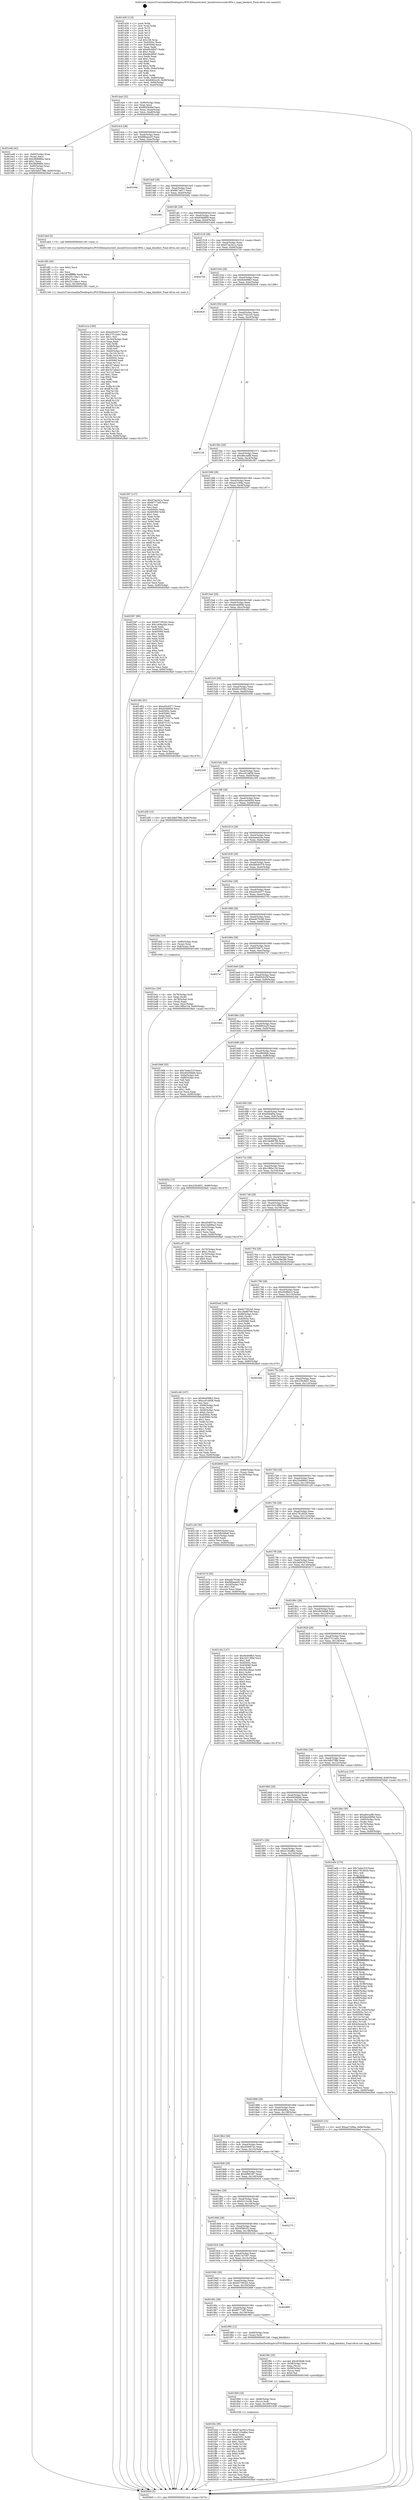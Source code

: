 digraph "0x401430" {
  label = "0x401430 (/mnt/c/Users/mathe/Desktop/tcc/POCII/binaries/extr_linuxdriversscsidc395x.c_tagq_blacklist_Final-ollvm.out::main(0))"
  labelloc = "t"
  node[shape=record]

  Entry [label="",width=0.3,height=0.3,shape=circle,fillcolor=black,style=filled]
  "0x4014a4" [label="{
     0x4014a4 [32]\l
     | [instrs]\l
     &nbsp;&nbsp;0x4014a4 \<+6\>: mov -0x90(%rbp),%eax\l
     &nbsp;&nbsp;0x4014aa \<+2\>: mov %eax,%ecx\l
     &nbsp;&nbsp;0x4014ac \<+6\>: sub $0x864564bf,%ecx\l
     &nbsp;&nbsp;0x4014b2 \<+6\>: mov %eax,-0xa4(%rbp)\l
     &nbsp;&nbsp;0x4014b8 \<+6\>: mov %ecx,-0xa8(%rbp)\l
     &nbsp;&nbsp;0x4014be \<+6\>: je 0000000000401edd \<main+0xaad\>\l
  }"]
  "0x401edd" [label="{
     0x401edd [42]\l
     | [instrs]\l
     &nbsp;&nbsp;0x401edd \<+4\>: mov -0x60(%rbp),%rax\l
     &nbsp;&nbsp;0x401ee1 \<+2\>: mov (%rax),%ecx\l
     &nbsp;&nbsp;0x401ee3 \<+6\>: add $0x2fb898be,%ecx\l
     &nbsp;&nbsp;0x401ee9 \<+3\>: add $0x1,%ecx\l
     &nbsp;&nbsp;0x401eec \<+6\>: sub $0x2fb898be,%ecx\l
     &nbsp;&nbsp;0x401ef2 \<+4\>: mov -0x60(%rbp),%rax\l
     &nbsp;&nbsp;0x401ef6 \<+2\>: mov %ecx,(%rax)\l
     &nbsp;&nbsp;0x401ef8 \<+10\>: movl $0x3db57f8b,-0x90(%rbp)\l
     &nbsp;&nbsp;0x401f02 \<+5\>: jmp 00000000004028a0 \<main+0x1470\>\l
  }"]
  "0x4014c4" [label="{
     0x4014c4 [28]\l
     | [instrs]\l
     &nbsp;&nbsp;0x4014c4 \<+5\>: jmp 00000000004014c9 \<main+0x99\>\l
     &nbsp;&nbsp;0x4014c9 \<+6\>: mov -0xa4(%rbp),%eax\l
     &nbsp;&nbsp;0x4014cf \<+5\>: sub $0x88baea20,%eax\l
     &nbsp;&nbsp;0x4014d4 \<+6\>: mov %eax,-0xac(%rbp)\l
     &nbsp;&nbsp;0x4014da \<+6\>: je 0000000000401b9b \<main+0x76b\>\l
  }"]
  Exit [label="",width=0.3,height=0.3,shape=circle,fillcolor=black,style=filled,peripheries=2]
  "0x401b9b" [label="{
     0x401b9b\l
  }", style=dashed]
  "0x4014e0" [label="{
     0x4014e0 [28]\l
     | [instrs]\l
     &nbsp;&nbsp;0x4014e0 \<+5\>: jmp 00000000004014e5 \<main+0xb5\>\l
     &nbsp;&nbsp;0x4014e5 \<+6\>: mov -0xa4(%rbp),%eax\l
     &nbsp;&nbsp;0x4014eb \<+5\>: sub $0x8fc7a617,%eax\l
     &nbsp;&nbsp;0x4014f0 \<+6\>: mov %eax,-0xb0(%rbp)\l
     &nbsp;&nbsp;0x4014f6 \<+6\>: je 00000000004024fa \<main+0x10ca\>\l
  }"]
  "0x401fcb" [label="{
     0x401fcb [90]\l
     | [instrs]\l
     &nbsp;&nbsp;0x401fcb \<+5\>: mov $0x97ae341a,%eax\l
     &nbsp;&nbsp;0x401fd0 \<+5\>: mov $0x4155a8bc,%esi\l
     &nbsp;&nbsp;0x401fd5 \<+2\>: xor %edx,%edx\l
     &nbsp;&nbsp;0x401fd7 \<+8\>: mov 0x40505c,%r8d\l
     &nbsp;&nbsp;0x401fdf \<+8\>: mov 0x405060,%r9d\l
     &nbsp;&nbsp;0x401fe7 \<+3\>: sub $0x1,%edx\l
     &nbsp;&nbsp;0x401fea \<+3\>: mov %r8d,%r10d\l
     &nbsp;&nbsp;0x401fed \<+3\>: add %edx,%r10d\l
     &nbsp;&nbsp;0x401ff0 \<+4\>: imul %r10d,%r8d\l
     &nbsp;&nbsp;0x401ff4 \<+4\>: and $0x1,%r8d\l
     &nbsp;&nbsp;0x401ff8 \<+4\>: cmp $0x0,%r8d\l
     &nbsp;&nbsp;0x401ffc \<+4\>: sete %r11b\l
     &nbsp;&nbsp;0x402000 \<+4\>: cmp $0xa,%r9d\l
     &nbsp;&nbsp;0x402004 \<+3\>: setl %bl\l
     &nbsp;&nbsp;0x402007 \<+3\>: mov %r11b,%r14b\l
     &nbsp;&nbsp;0x40200a \<+3\>: and %bl,%r14b\l
     &nbsp;&nbsp;0x40200d \<+3\>: xor %bl,%r11b\l
     &nbsp;&nbsp;0x402010 \<+3\>: or %r11b,%r14b\l
     &nbsp;&nbsp;0x402013 \<+4\>: test $0x1,%r14b\l
     &nbsp;&nbsp;0x402017 \<+3\>: cmovne %esi,%eax\l
     &nbsp;&nbsp;0x40201a \<+6\>: mov %eax,-0x90(%rbp)\l
     &nbsp;&nbsp;0x402020 \<+5\>: jmp 00000000004028a0 \<main+0x1470\>\l
  }"]
  "0x4024fa" [label="{
     0x4024fa\l
  }", style=dashed]
  "0x4014fc" [label="{
     0x4014fc [28]\l
     | [instrs]\l
     &nbsp;&nbsp;0x4014fc \<+5\>: jmp 0000000000401501 \<main+0xd1\>\l
     &nbsp;&nbsp;0x401501 \<+6\>: mov -0xa4(%rbp),%eax\l
     &nbsp;&nbsp;0x401507 \<+5\>: sub $0x934fdf59,%eax\l
     &nbsp;&nbsp;0x40150c \<+6\>: mov %eax,-0xb4(%rbp)\l
     &nbsp;&nbsp;0x401512 \<+6\>: je 0000000000401ded \<main+0x9bd\>\l
  }"]
  "0x401fb9" [label="{
     0x401fb9 [18]\l
     | [instrs]\l
     &nbsp;&nbsp;0x401fb9 \<+4\>: mov -0x68(%rbp),%rcx\l
     &nbsp;&nbsp;0x401fbd \<+3\>: mov (%rcx),%rdi\l
     &nbsp;&nbsp;0x401fc0 \<+6\>: mov %eax,-0x168(%rbp)\l
     &nbsp;&nbsp;0x401fc6 \<+5\>: call 0000000000401030 \<free@plt\>\l
     | [calls]\l
     &nbsp;&nbsp;0x401030 \{1\} (unknown)\l
  }"]
  "0x401ded" [label="{
     0x401ded [5]\l
     | [instrs]\l
     &nbsp;&nbsp;0x401ded \<+5\>: call 0000000000401160 \<next_i\>\l
     | [calls]\l
     &nbsp;&nbsp;0x401160 \{1\} (/mnt/c/Users/mathe/Desktop/tcc/POCII/binaries/extr_linuxdriversscsidc395x.c_tagq_blacklist_Final-ollvm.out::next_i)\l
  }"]
  "0x401518" [label="{
     0x401518 [28]\l
     | [instrs]\l
     &nbsp;&nbsp;0x401518 \<+5\>: jmp 000000000040151d \<main+0xed\>\l
     &nbsp;&nbsp;0x40151d \<+6\>: mov -0xa4(%rbp),%eax\l
     &nbsp;&nbsp;0x401523 \<+5\>: sub $0x97ae341a,%eax\l
     &nbsp;&nbsp;0x401528 \<+6\>: mov %eax,-0xb8(%rbp)\l
     &nbsp;&nbsp;0x40152e \<+6\>: je 000000000040275d \<main+0x132d\>\l
  }"]
  "0x401f9c" [label="{
     0x401f9c [29]\l
     | [instrs]\l
     &nbsp;&nbsp;0x401f9c \<+10\>: movabs $0x4030d6,%rdi\l
     &nbsp;&nbsp;0x401fa6 \<+4\>: mov -0x58(%rbp),%rcx\l
     &nbsp;&nbsp;0x401faa \<+2\>: mov %eax,(%rcx)\l
     &nbsp;&nbsp;0x401fac \<+4\>: mov -0x58(%rbp),%rcx\l
     &nbsp;&nbsp;0x401fb0 \<+2\>: mov (%rcx),%esi\l
     &nbsp;&nbsp;0x401fb2 \<+2\>: mov $0x0,%al\l
     &nbsp;&nbsp;0x401fb4 \<+5\>: call 0000000000401040 \<printf@plt\>\l
     | [calls]\l
     &nbsp;&nbsp;0x401040 \{1\} (unknown)\l
  }"]
  "0x40275d" [label="{
     0x40275d\l
  }", style=dashed]
  "0x401534" [label="{
     0x401534 [28]\l
     | [instrs]\l
     &nbsp;&nbsp;0x401534 \<+5\>: jmp 0000000000401539 \<main+0x109\>\l
     &nbsp;&nbsp;0x401539 \<+6\>: mov -0xa4(%rbp),%eax\l
     &nbsp;&nbsp;0x40153f \<+5\>: sub $0x9e409fb3,%eax\l
     &nbsp;&nbsp;0x401544 \<+6\>: mov %eax,-0xbc(%rbp)\l
     &nbsp;&nbsp;0x40154a \<+6\>: je 00000000004026c6 \<main+0x1296\>\l
  }"]
  "0x401978" [label="{
     0x401978\l
  }", style=dashed]
  "0x4026c6" [label="{
     0x4026c6\l
  }", style=dashed]
  "0x401550" [label="{
     0x401550 [28]\l
     | [instrs]\l
     &nbsp;&nbsp;0x401550 \<+5\>: jmp 0000000000401555 \<main+0x125\>\l
     &nbsp;&nbsp;0x401555 \<+6\>: mov -0xa4(%rbp),%eax\l
     &nbsp;&nbsp;0x40155b \<+5\>: sub $0xa776a1e5,%eax\l
     &nbsp;&nbsp;0x401560 \<+6\>: mov %eax,-0xc0(%rbp)\l
     &nbsp;&nbsp;0x401566 \<+6\>: je 0000000000402128 \<main+0xcf8\>\l
  }"]
  "0x401f90" [label="{
     0x401f90 [12]\l
     | [instrs]\l
     &nbsp;&nbsp;0x401f90 \<+4\>: mov -0x68(%rbp),%rax\l
     &nbsp;&nbsp;0x401f94 \<+3\>: mov (%rax),%rdi\l
     &nbsp;&nbsp;0x401f97 \<+5\>: call 0000000000401240 \<tagq_blacklist\>\l
     | [calls]\l
     &nbsp;&nbsp;0x401240 \{1\} (/mnt/c/Users/mathe/Desktop/tcc/POCII/binaries/extr_linuxdriversscsidc395x.c_tagq_blacklist_Final-ollvm.out::tagq_blacklist)\l
  }"]
  "0x402128" [label="{
     0x402128\l
  }", style=dashed]
  "0x40156c" [label="{
     0x40156c [28]\l
     | [instrs]\l
     &nbsp;&nbsp;0x40156c \<+5\>: jmp 0000000000401571 \<main+0x141\>\l
     &nbsp;&nbsp;0x401571 \<+6\>: mov -0xa4(%rbp),%eax\l
     &nbsp;&nbsp;0x401577 \<+5\>: sub $0xa8ecadfb,%eax\l
     &nbsp;&nbsp;0x40157c \<+6\>: mov %eax,-0xc4(%rbp)\l
     &nbsp;&nbsp;0x401582 \<+6\>: je 0000000000401f07 \<main+0xad7\>\l
  }"]
  "0x40195c" [label="{
     0x40195c [28]\l
     | [instrs]\l
     &nbsp;&nbsp;0x40195c \<+5\>: jmp 0000000000401961 \<main+0x531\>\l
     &nbsp;&nbsp;0x401961 \<+6\>: mov -0xa4(%rbp),%eax\l
     &nbsp;&nbsp;0x401967 \<+5\>: sub $0x6f777af5,%eax\l
     &nbsp;&nbsp;0x40196c \<+6\>: mov %eax,-0x154(%rbp)\l
     &nbsp;&nbsp;0x401972 \<+6\>: je 0000000000401f90 \<main+0xb60\>\l
  }"]
  "0x401f07" [label="{
     0x401f07 [137]\l
     | [instrs]\l
     &nbsp;&nbsp;0x401f07 \<+5\>: mov $0x97ae341a,%eax\l
     &nbsp;&nbsp;0x401f0c \<+5\>: mov $0x6f777af5,%ecx\l
     &nbsp;&nbsp;0x401f11 \<+2\>: mov $0x1,%dl\l
     &nbsp;&nbsp;0x401f13 \<+2\>: xor %esi,%esi\l
     &nbsp;&nbsp;0x401f15 \<+7\>: mov 0x40505c,%edi\l
     &nbsp;&nbsp;0x401f1c \<+8\>: mov 0x405060,%r8d\l
     &nbsp;&nbsp;0x401f24 \<+3\>: sub $0x1,%esi\l
     &nbsp;&nbsp;0x401f27 \<+3\>: mov %edi,%r9d\l
     &nbsp;&nbsp;0x401f2a \<+3\>: add %esi,%r9d\l
     &nbsp;&nbsp;0x401f2d \<+4\>: imul %r9d,%edi\l
     &nbsp;&nbsp;0x401f31 \<+3\>: and $0x1,%edi\l
     &nbsp;&nbsp;0x401f34 \<+3\>: cmp $0x0,%edi\l
     &nbsp;&nbsp;0x401f37 \<+4\>: sete %r10b\l
     &nbsp;&nbsp;0x401f3b \<+4\>: cmp $0xa,%r8d\l
     &nbsp;&nbsp;0x401f3f \<+4\>: setl %r11b\l
     &nbsp;&nbsp;0x401f43 \<+3\>: mov %r10b,%bl\l
     &nbsp;&nbsp;0x401f46 \<+3\>: xor $0xff,%bl\l
     &nbsp;&nbsp;0x401f49 \<+3\>: mov %r11b,%r14b\l
     &nbsp;&nbsp;0x401f4c \<+4\>: xor $0xff,%r14b\l
     &nbsp;&nbsp;0x401f50 \<+3\>: xor $0x1,%dl\l
     &nbsp;&nbsp;0x401f53 \<+3\>: mov %bl,%r15b\l
     &nbsp;&nbsp;0x401f56 \<+4\>: and $0xff,%r15b\l
     &nbsp;&nbsp;0x401f5a \<+3\>: and %dl,%r10b\l
     &nbsp;&nbsp;0x401f5d \<+3\>: mov %r14b,%r12b\l
     &nbsp;&nbsp;0x401f60 \<+4\>: and $0xff,%r12b\l
     &nbsp;&nbsp;0x401f64 \<+3\>: and %dl,%r11b\l
     &nbsp;&nbsp;0x401f67 \<+3\>: or %r10b,%r15b\l
     &nbsp;&nbsp;0x401f6a \<+3\>: or %r11b,%r12b\l
     &nbsp;&nbsp;0x401f6d \<+3\>: xor %r12b,%r15b\l
     &nbsp;&nbsp;0x401f70 \<+3\>: or %r14b,%bl\l
     &nbsp;&nbsp;0x401f73 \<+3\>: xor $0xff,%bl\l
     &nbsp;&nbsp;0x401f76 \<+3\>: or $0x1,%dl\l
     &nbsp;&nbsp;0x401f79 \<+2\>: and %dl,%bl\l
     &nbsp;&nbsp;0x401f7b \<+3\>: or %bl,%r15b\l
     &nbsp;&nbsp;0x401f7e \<+4\>: test $0x1,%r15b\l
     &nbsp;&nbsp;0x401f82 \<+3\>: cmovne %ecx,%eax\l
     &nbsp;&nbsp;0x401f85 \<+6\>: mov %eax,-0x90(%rbp)\l
     &nbsp;&nbsp;0x401f8b \<+5\>: jmp 00000000004028a0 \<main+0x1470\>\l
  }"]
  "0x401588" [label="{
     0x401588 [28]\l
     | [instrs]\l
     &nbsp;&nbsp;0x401588 \<+5\>: jmp 000000000040158d \<main+0x15d\>\l
     &nbsp;&nbsp;0x40158d \<+6\>: mov -0xa4(%rbp),%eax\l
     &nbsp;&nbsp;0x401593 \<+5\>: sub $0xaa7c0f4a,%eax\l
     &nbsp;&nbsp;0x401598 \<+6\>: mov %eax,-0xc8(%rbp)\l
     &nbsp;&nbsp;0x40159e \<+6\>: je 0000000000402597 \<main+0x1167\>\l
  }"]
  "0x402889" [label="{
     0x402889\l
  }", style=dashed]
  "0x402597" [label="{
     0x402597 [86]\l
     | [instrs]\l
     &nbsp;&nbsp;0x402597 \<+5\>: mov $0x627391b5,%eax\l
     &nbsp;&nbsp;0x40259c \<+5\>: mov $0x1e08a2bb,%ecx\l
     &nbsp;&nbsp;0x4025a1 \<+2\>: xor %edx,%edx\l
     &nbsp;&nbsp;0x4025a3 \<+7\>: mov 0x40505c,%esi\l
     &nbsp;&nbsp;0x4025aa \<+7\>: mov 0x405060,%edi\l
     &nbsp;&nbsp;0x4025b1 \<+3\>: sub $0x1,%edx\l
     &nbsp;&nbsp;0x4025b4 \<+3\>: mov %esi,%r8d\l
     &nbsp;&nbsp;0x4025b7 \<+3\>: add %edx,%r8d\l
     &nbsp;&nbsp;0x4025ba \<+4\>: imul %r8d,%esi\l
     &nbsp;&nbsp;0x4025be \<+3\>: and $0x1,%esi\l
     &nbsp;&nbsp;0x4025c1 \<+3\>: cmp $0x0,%esi\l
     &nbsp;&nbsp;0x4025c4 \<+4\>: sete %r9b\l
     &nbsp;&nbsp;0x4025c8 \<+3\>: cmp $0xa,%edi\l
     &nbsp;&nbsp;0x4025cb \<+4\>: setl %r10b\l
     &nbsp;&nbsp;0x4025cf \<+3\>: mov %r9b,%r11b\l
     &nbsp;&nbsp;0x4025d2 \<+3\>: and %r10b,%r11b\l
     &nbsp;&nbsp;0x4025d5 \<+3\>: xor %r10b,%r9b\l
     &nbsp;&nbsp;0x4025d8 \<+3\>: or %r9b,%r11b\l
     &nbsp;&nbsp;0x4025db \<+4\>: test $0x1,%r11b\l
     &nbsp;&nbsp;0x4025df \<+3\>: cmovne %ecx,%eax\l
     &nbsp;&nbsp;0x4025e2 \<+6\>: mov %eax,-0x90(%rbp)\l
     &nbsp;&nbsp;0x4025e8 \<+5\>: jmp 00000000004028a0 \<main+0x1470\>\l
  }"]
  "0x4015a4" [label="{
     0x4015a4 [28]\l
     | [instrs]\l
     &nbsp;&nbsp;0x4015a4 \<+5\>: jmp 00000000004015a9 \<main+0x179\>\l
     &nbsp;&nbsp;0x4015a9 \<+6\>: mov -0xa4(%rbp),%eax\l
     &nbsp;&nbsp;0x4015af \<+5\>: sub $0xbbe4d99d,%eax\l
     &nbsp;&nbsp;0x4015b4 \<+6\>: mov %eax,-0xcc(%rbp)\l
     &nbsp;&nbsp;0x4015ba \<+6\>: je 0000000000401d92 \<main+0x962\>\l
  }"]
  "0x401940" [label="{
     0x401940 [28]\l
     | [instrs]\l
     &nbsp;&nbsp;0x401940 \<+5\>: jmp 0000000000401945 \<main+0x515\>\l
     &nbsp;&nbsp;0x401945 \<+6\>: mov -0xa4(%rbp),%eax\l
     &nbsp;&nbsp;0x40194b \<+5\>: sub $0x627391b5,%eax\l
     &nbsp;&nbsp;0x401950 \<+6\>: mov %eax,-0x150(%rbp)\l
     &nbsp;&nbsp;0x401956 \<+6\>: je 0000000000402889 \<main+0x1459\>\l
  }"]
  "0x401d92" [label="{
     0x401d92 [91]\l
     | [instrs]\l
     &nbsp;&nbsp;0x401d92 \<+5\>: mov $0xe45c9377,%eax\l
     &nbsp;&nbsp;0x401d97 \<+5\>: mov $0x934fdf59,%ecx\l
     &nbsp;&nbsp;0x401d9c \<+7\>: mov 0x40505c,%edx\l
     &nbsp;&nbsp;0x401da3 \<+7\>: mov 0x405060,%esi\l
     &nbsp;&nbsp;0x401daa \<+2\>: mov %edx,%edi\l
     &nbsp;&nbsp;0x401dac \<+6\>: add $0x8721517a,%edi\l
     &nbsp;&nbsp;0x401db2 \<+3\>: sub $0x1,%edi\l
     &nbsp;&nbsp;0x401db5 \<+6\>: sub $0x8721517a,%edi\l
     &nbsp;&nbsp;0x401dbb \<+3\>: imul %edi,%edx\l
     &nbsp;&nbsp;0x401dbe \<+3\>: and $0x1,%edx\l
     &nbsp;&nbsp;0x401dc1 \<+3\>: cmp $0x0,%edx\l
     &nbsp;&nbsp;0x401dc4 \<+4\>: sete %r8b\l
     &nbsp;&nbsp;0x401dc8 \<+3\>: cmp $0xa,%esi\l
     &nbsp;&nbsp;0x401dcb \<+4\>: setl %r9b\l
     &nbsp;&nbsp;0x401dcf \<+3\>: mov %r8b,%r10b\l
     &nbsp;&nbsp;0x401dd2 \<+3\>: and %r9b,%r10b\l
     &nbsp;&nbsp;0x401dd5 \<+3\>: xor %r9b,%r8b\l
     &nbsp;&nbsp;0x401dd8 \<+3\>: or %r8b,%r10b\l
     &nbsp;&nbsp;0x401ddb \<+4\>: test $0x1,%r10b\l
     &nbsp;&nbsp;0x401ddf \<+3\>: cmovne %ecx,%eax\l
     &nbsp;&nbsp;0x401de2 \<+6\>: mov %eax,-0x90(%rbp)\l
     &nbsp;&nbsp;0x401de8 \<+5\>: jmp 00000000004028a0 \<main+0x1470\>\l
  }"]
  "0x4015c0" [label="{
     0x4015c0 [28]\l
     | [instrs]\l
     &nbsp;&nbsp;0x4015c0 \<+5\>: jmp 00000000004015c5 \<main+0x195\>\l
     &nbsp;&nbsp;0x4015c5 \<+6\>: mov -0xa4(%rbp),%eax\l
     &nbsp;&nbsp;0x4015cb \<+5\>: sub $0xbf1e558e,%eax\l
     &nbsp;&nbsp;0x4015d0 \<+6\>: mov %eax,-0xd0(%rbp)\l
     &nbsp;&nbsp;0x4015d6 \<+6\>: je 0000000000402209 \<main+0xdd9\>\l
  }"]
  "0x402801" [label="{
     0x402801\l
  }", style=dashed]
  "0x402209" [label="{
     0x402209\l
  }", style=dashed]
  "0x4015dc" [label="{
     0x4015dc [28]\l
     | [instrs]\l
     &nbsp;&nbsp;0x4015dc \<+5\>: jmp 00000000004015e1 \<main+0x1b1\>\l
     &nbsp;&nbsp;0x4015e1 \<+6\>: mov -0xa4(%rbp),%eax\l
     &nbsp;&nbsp;0x4015e7 \<+5\>: sub $0xcc91dd58,%eax\l
     &nbsp;&nbsp;0x4015ec \<+6\>: mov %eax,-0xd4(%rbp)\l
     &nbsp;&nbsp;0x4015f2 \<+6\>: je 0000000000401d5f \<main+0x92f\>\l
  }"]
  "0x401924" [label="{
     0x401924 [28]\l
     | [instrs]\l
     &nbsp;&nbsp;0x401924 \<+5\>: jmp 0000000000401929 \<main+0x4f9\>\l
     &nbsp;&nbsp;0x401929 \<+6\>: mov -0xa4(%rbp),%eax\l
     &nbsp;&nbsp;0x40192f \<+5\>: sub $0x611b7567,%eax\l
     &nbsp;&nbsp;0x401934 \<+6\>: mov %eax,-0x14c(%rbp)\l
     &nbsp;&nbsp;0x40193a \<+6\>: je 0000000000402801 \<main+0x13d1\>\l
  }"]
  "0x401d5f" [label="{
     0x401d5f [15]\l
     | [instrs]\l
     &nbsp;&nbsp;0x401d5f \<+10\>: movl $0x3db57f8b,-0x90(%rbp)\l
     &nbsp;&nbsp;0x401d69 \<+5\>: jmp 00000000004028a0 \<main+0x1470\>\l
  }"]
  "0x4015f8" [label="{
     0x4015f8 [28]\l
     | [instrs]\l
     &nbsp;&nbsp;0x4015f8 \<+5\>: jmp 00000000004015fd \<main+0x1cd\>\l
     &nbsp;&nbsp;0x4015fd \<+6\>: mov -0xa4(%rbp),%eax\l
     &nbsp;&nbsp;0x401603 \<+5\>: sub $0xcca04054,%eax\l
     &nbsp;&nbsp;0x401608 \<+6\>: mov %eax,-0xd8(%rbp)\l
     &nbsp;&nbsp;0x40160e \<+6\>: je 000000000040282b \<main+0x13fb\>\l
  }"]
  "0x40232b" [label="{
     0x40232b\l
  }", style=dashed]
  "0x40282b" [label="{
     0x40282b\l
  }", style=dashed]
  "0x401614" [label="{
     0x401614 [28]\l
     | [instrs]\l
     &nbsp;&nbsp;0x401614 \<+5\>: jmp 0000000000401619 \<main+0x1e9\>\l
     &nbsp;&nbsp;0x401619 \<+6\>: mov -0xa4(%rbp),%eax\l
     &nbsp;&nbsp;0x40161f \<+5\>: sub $0xdaaeb24a,%eax\l
     &nbsp;&nbsp;0x401624 \<+6\>: mov %eax,-0xdc(%rbp)\l
     &nbsp;&nbsp;0x40162a \<+6\>: je 0000000000402095 \<main+0xc65\>\l
  }"]
  "0x401908" [label="{
     0x401908 [28]\l
     | [instrs]\l
     &nbsp;&nbsp;0x401908 \<+5\>: jmp 000000000040190d \<main+0x4dd\>\l
     &nbsp;&nbsp;0x40190d \<+6\>: mov -0xa4(%rbp),%eax\l
     &nbsp;&nbsp;0x401913 \<+5\>: sub $0x5f5f0c52,%eax\l
     &nbsp;&nbsp;0x401918 \<+6\>: mov %eax,-0x148(%rbp)\l
     &nbsp;&nbsp;0x40191e \<+6\>: je 000000000040232b \<main+0xefb\>\l
  }"]
  "0x402095" [label="{
     0x402095\l
  }", style=dashed]
  "0x401630" [label="{
     0x401630 [28]\l
     | [instrs]\l
     &nbsp;&nbsp;0x401630 \<+5\>: jmp 0000000000401635 \<main+0x205\>\l
     &nbsp;&nbsp;0x401635 \<+6\>: mov -0xa4(%rbp),%eax\l
     &nbsp;&nbsp;0x40163b \<+5\>: sub $0xdb640376,%eax\l
     &nbsp;&nbsp;0x401640 \<+6\>: mov %eax,-0xe0(%rbp)\l
     &nbsp;&nbsp;0x401646 \<+6\>: je 0000000000402453 \<main+0x1023\>\l
  }"]
  "0x402273" [label="{
     0x402273\l
  }", style=dashed]
  "0x402453" [label="{
     0x402453\l
  }", style=dashed]
  "0x40164c" [label="{
     0x40164c [28]\l
     | [instrs]\l
     &nbsp;&nbsp;0x40164c \<+5\>: jmp 0000000000401651 \<main+0x221\>\l
     &nbsp;&nbsp;0x401651 \<+6\>: mov -0xa4(%rbp),%eax\l
     &nbsp;&nbsp;0x401657 \<+5\>: sub $0xe45c9377,%eax\l
     &nbsp;&nbsp;0x40165c \<+6\>: mov %eax,-0xe4(%rbp)\l
     &nbsp;&nbsp;0x401662 \<+6\>: je 0000000000402703 \<main+0x12d3\>\l
  }"]
  "0x4018ec" [label="{
     0x4018ec [28]\l
     | [instrs]\l
     &nbsp;&nbsp;0x4018ec \<+5\>: jmp 00000000004018f1 \<main+0x4c1\>\l
     &nbsp;&nbsp;0x4018f1 \<+6\>: mov -0xa4(%rbp),%eax\l
     &nbsp;&nbsp;0x4018f7 \<+5\>: sub $0x5213cc4b,%eax\l
     &nbsp;&nbsp;0x4018fc \<+6\>: mov %eax,-0x144(%rbp)\l
     &nbsp;&nbsp;0x401902 \<+6\>: je 0000000000402273 \<main+0xe43\>\l
  }"]
  "0x402703" [label="{
     0x402703\l
  }", style=dashed]
  "0x401668" [label="{
     0x401668 [28]\l
     | [instrs]\l
     &nbsp;&nbsp;0x401668 \<+5\>: jmp 000000000040166d \<main+0x23d\>\l
     &nbsp;&nbsp;0x40166d \<+6\>: mov -0xa4(%rbp),%eax\l
     &nbsp;&nbsp;0x401673 \<+5\>: sub $0xeeb70246,%eax\l
     &nbsp;&nbsp;0x401678 \<+6\>: mov %eax,-0xe8(%rbp)\l
     &nbsp;&nbsp;0x40167e \<+6\>: je 0000000000401bbc \<main+0x78c\>\l
  }"]
  "0x402034" [label="{
     0x402034\l
  }", style=dashed]
  "0x401bbc" [label="{
     0x401bbc [16]\l
     | [instrs]\l
     &nbsp;&nbsp;0x401bbc \<+4\>: mov -0x80(%rbp),%rax\l
     &nbsp;&nbsp;0x401bc0 \<+3\>: mov (%rax),%rax\l
     &nbsp;&nbsp;0x401bc3 \<+4\>: mov 0x8(%rax),%rdi\l
     &nbsp;&nbsp;0x401bc7 \<+5\>: call 0000000000401060 \<atoi@plt\>\l
     | [calls]\l
     &nbsp;&nbsp;0x401060 \{1\} (unknown)\l
  }"]
  "0x401684" [label="{
     0x401684 [28]\l
     | [instrs]\l
     &nbsp;&nbsp;0x401684 \<+5\>: jmp 0000000000401689 \<main+0x259\>\l
     &nbsp;&nbsp;0x401689 \<+6\>: mov -0xa4(%rbp),%eax\l
     &nbsp;&nbsp;0x40168f \<+5\>: sub $0xf3534672,%eax\l
     &nbsp;&nbsp;0x401694 \<+6\>: mov %eax,-0xec(%rbp)\l
     &nbsp;&nbsp;0x40169a \<+6\>: je 00000000004027a7 \<main+0x1377\>\l
  }"]
  "0x4018d0" [label="{
     0x4018d0 [28]\l
     | [instrs]\l
     &nbsp;&nbsp;0x4018d0 \<+5\>: jmp 00000000004018d5 \<main+0x4a5\>\l
     &nbsp;&nbsp;0x4018d5 \<+6\>: mov -0xa4(%rbp),%eax\l
     &nbsp;&nbsp;0x4018db \<+5\>: sub $0x4f9819f7,%eax\l
     &nbsp;&nbsp;0x4018e0 \<+6\>: mov %eax,-0x140(%rbp)\l
     &nbsp;&nbsp;0x4018e6 \<+6\>: je 0000000000402034 \<main+0xc04\>\l
  }"]
  "0x4027a7" [label="{
     0x4027a7\l
  }", style=dashed]
  "0x4016a0" [label="{
     0x4016a0 [28]\l
     | [instrs]\l
     &nbsp;&nbsp;0x4016a0 \<+5\>: jmp 00000000004016a5 \<main+0x275\>\l
     &nbsp;&nbsp;0x4016a5 \<+6\>: mov -0xa4(%rbp),%eax\l
     &nbsp;&nbsp;0x4016ab \<+5\>: sub $0xf652b25f,%eax\l
     &nbsp;&nbsp;0x4016b0 \<+6\>: mov %eax,-0xf0(%rbp)\l
     &nbsp;&nbsp;0x4016b6 \<+6\>: je 0000000000402462 \<main+0x1032\>\l
  }"]
  "0x401c08" [label="{
     0x401c08\l
  }", style=dashed]
  "0x402462" [label="{
     0x402462\l
  }", style=dashed]
  "0x4016bc" [label="{
     0x4016bc [28]\l
     | [instrs]\l
     &nbsp;&nbsp;0x4016bc \<+5\>: jmp 00000000004016c1 \<main+0x291\>\l
     &nbsp;&nbsp;0x4016c1 \<+6\>: mov -0xa4(%rbp),%eax\l
     &nbsp;&nbsp;0x4016c7 \<+5\>: sub $0x8062e29,%eax\l
     &nbsp;&nbsp;0x4016cc \<+6\>: mov %eax,-0xf4(%rbp)\l
     &nbsp;&nbsp;0x4016d2 \<+6\>: je 00000000004019d6 \<main+0x5a6\>\l
  }"]
  "0x4018b4" [label="{
     0x4018b4 [28]\l
     | [instrs]\l
     &nbsp;&nbsp;0x4018b4 \<+5\>: jmp 00000000004018b9 \<main+0x489\>\l
     &nbsp;&nbsp;0x4018b9 \<+6\>: mov -0xa4(%rbp),%eax\l
     &nbsp;&nbsp;0x4018bf \<+5\>: sub $0x454907ac,%eax\l
     &nbsp;&nbsp;0x4018c4 \<+6\>: mov %eax,-0x13c(%rbp)\l
     &nbsp;&nbsp;0x4018ca \<+6\>: je 0000000000401c08 \<main+0x7d8\>\l
  }"]
  "0x4019d6" [label="{
     0x4019d6 [53]\l
     | [instrs]\l
     &nbsp;&nbsp;0x4019d6 \<+5\>: mov $0x7edac51f,%eax\l
     &nbsp;&nbsp;0x4019db \<+5\>: mov $0x40d36bb6,%ecx\l
     &nbsp;&nbsp;0x4019e0 \<+6\>: mov -0x8a(%rbp),%dl\l
     &nbsp;&nbsp;0x4019e6 \<+7\>: mov -0x89(%rbp),%sil\l
     &nbsp;&nbsp;0x4019ed \<+3\>: mov %dl,%dil\l
     &nbsp;&nbsp;0x4019f0 \<+3\>: and %sil,%dil\l
     &nbsp;&nbsp;0x4019f3 \<+3\>: xor %sil,%dl\l
     &nbsp;&nbsp;0x4019f6 \<+3\>: or %dl,%dil\l
     &nbsp;&nbsp;0x4019f9 \<+4\>: test $0x1,%dil\l
     &nbsp;&nbsp;0x4019fd \<+3\>: cmovne %ecx,%eax\l
     &nbsp;&nbsp;0x401a00 \<+6\>: mov %eax,-0x90(%rbp)\l
     &nbsp;&nbsp;0x401a06 \<+5\>: jmp 00000000004028a0 \<main+0x1470\>\l
  }"]
  "0x4016d8" [label="{
     0x4016d8 [28]\l
     | [instrs]\l
     &nbsp;&nbsp;0x4016d8 \<+5\>: jmp 00000000004016dd \<main+0x2ad\>\l
     &nbsp;&nbsp;0x4016dd \<+6\>: mov -0xa4(%rbp),%eax\l
     &nbsp;&nbsp;0x4016e3 \<+5\>: sub $0xa9640b6,%eax\l
     &nbsp;&nbsp;0x4016e8 \<+6\>: mov %eax,-0xf8(%rbp)\l
     &nbsp;&nbsp;0x4016ee \<+6\>: je 0000000000402471 \<main+0x1041\>\l
  }"]
  "0x4028a0" [label="{
     0x4028a0 [5]\l
     | [instrs]\l
     &nbsp;&nbsp;0x4028a0 \<+5\>: jmp 00000000004014a4 \<main+0x74\>\l
  }"]
  "0x401430" [label="{
     0x401430 [116]\l
     | [instrs]\l
     &nbsp;&nbsp;0x401430 \<+1\>: push %rbp\l
     &nbsp;&nbsp;0x401431 \<+3\>: mov %rsp,%rbp\l
     &nbsp;&nbsp;0x401434 \<+2\>: push %r15\l
     &nbsp;&nbsp;0x401436 \<+2\>: push %r14\l
     &nbsp;&nbsp;0x401438 \<+2\>: push %r13\l
     &nbsp;&nbsp;0x40143a \<+2\>: push %r12\l
     &nbsp;&nbsp;0x40143c \<+1\>: push %rbx\l
     &nbsp;&nbsp;0x40143d \<+7\>: sub $0x158,%rsp\l
     &nbsp;&nbsp;0x401444 \<+7\>: mov 0x40505c,%eax\l
     &nbsp;&nbsp;0x40144b \<+7\>: mov 0x405060,%ecx\l
     &nbsp;&nbsp;0x401452 \<+2\>: mov %eax,%edx\l
     &nbsp;&nbsp;0x401454 \<+6\>: add $0xb8cbf0d7,%edx\l
     &nbsp;&nbsp;0x40145a \<+3\>: sub $0x1,%edx\l
     &nbsp;&nbsp;0x40145d \<+6\>: sub $0xb8cbf0d7,%edx\l
     &nbsp;&nbsp;0x401463 \<+3\>: imul %edx,%eax\l
     &nbsp;&nbsp;0x401466 \<+3\>: and $0x1,%eax\l
     &nbsp;&nbsp;0x401469 \<+3\>: cmp $0x0,%eax\l
     &nbsp;&nbsp;0x40146c \<+4\>: sete %r8b\l
     &nbsp;&nbsp;0x401470 \<+4\>: and $0x1,%r8b\l
     &nbsp;&nbsp;0x401474 \<+7\>: mov %r8b,-0x8a(%rbp)\l
     &nbsp;&nbsp;0x40147b \<+3\>: cmp $0xa,%ecx\l
     &nbsp;&nbsp;0x40147e \<+4\>: setl %r8b\l
     &nbsp;&nbsp;0x401482 \<+4\>: and $0x1,%r8b\l
     &nbsp;&nbsp;0x401486 \<+7\>: mov %r8b,-0x89(%rbp)\l
     &nbsp;&nbsp;0x40148d \<+10\>: movl $0x8062e29,-0x90(%rbp)\l
     &nbsp;&nbsp;0x401497 \<+6\>: mov %edi,-0x94(%rbp)\l
     &nbsp;&nbsp;0x40149d \<+7\>: mov %rsi,-0xa0(%rbp)\l
  }"]
  "0x40231c" [label="{
     0x40231c\l
  }", style=dashed]
  "0x402471" [label="{
     0x402471\l
  }", style=dashed]
  "0x4016f4" [label="{
     0x4016f4 [28]\l
     | [instrs]\l
     &nbsp;&nbsp;0x4016f4 \<+5\>: jmp 00000000004016f9 \<main+0x2c9\>\l
     &nbsp;&nbsp;0x4016f9 \<+6\>: mov -0xa4(%rbp),%eax\l
     &nbsp;&nbsp;0x4016ff \<+5\>: sub $0xd0d4f5a,%eax\l
     &nbsp;&nbsp;0x401704 \<+6\>: mov %eax,-0xfc(%rbp)\l
     &nbsp;&nbsp;0x40170a \<+6\>: je 0000000000402588 \<main+0x1158\>\l
  }"]
  "0x401898" [label="{
     0x401898 [28]\l
     | [instrs]\l
     &nbsp;&nbsp;0x401898 \<+5\>: jmp 000000000040189d \<main+0x46d\>\l
     &nbsp;&nbsp;0x40189d \<+6\>: mov -0xa4(%rbp),%eax\l
     &nbsp;&nbsp;0x4018a3 \<+5\>: sub $0x444de8ca,%eax\l
     &nbsp;&nbsp;0x4018a8 \<+6\>: mov %eax,-0x138(%rbp)\l
     &nbsp;&nbsp;0x4018ae \<+6\>: je 000000000040231c \<main+0xeec\>\l
  }"]
  "0x402588" [label="{
     0x402588\l
  }", style=dashed]
  "0x401710" [label="{
     0x401710 [28]\l
     | [instrs]\l
     &nbsp;&nbsp;0x401710 \<+5\>: jmp 0000000000401715 \<main+0x2e5\>\l
     &nbsp;&nbsp;0x401715 \<+6\>: mov -0xa4(%rbp),%eax\l
     &nbsp;&nbsp;0x40171b \<+5\>: sub $0x18e88799,%eax\l
     &nbsp;&nbsp;0x401720 \<+6\>: mov %eax,-0x100(%rbp)\l
     &nbsp;&nbsp;0x401726 \<+6\>: je 000000000040265a \<main+0x122a\>\l
  }"]
  "0x402025" [label="{
     0x402025 [15]\l
     | [instrs]\l
     &nbsp;&nbsp;0x402025 \<+10\>: movl $0xaa7c0f4a,-0x90(%rbp)\l
     &nbsp;&nbsp;0x40202f \<+5\>: jmp 00000000004028a0 \<main+0x1470\>\l
  }"]
  "0x40265a" [label="{
     0x40265a [15]\l
     | [instrs]\l
     &nbsp;&nbsp;0x40265a \<+10\>: movl $0x230cfd51,-0x90(%rbp)\l
     &nbsp;&nbsp;0x402664 \<+5\>: jmp 00000000004028a0 \<main+0x1470\>\l
  }"]
  "0x40172c" [label="{
     0x40172c [28]\l
     | [instrs]\l
     &nbsp;&nbsp;0x40172c \<+5\>: jmp 0000000000401731 \<main+0x301\>\l
     &nbsp;&nbsp;0x401731 \<+6\>: mov -0xa4(%rbp),%eax\l
     &nbsp;&nbsp;0x401737 \<+5\>: sub $0x19f0e154,%eax\l
     &nbsp;&nbsp;0x40173c \<+6\>: mov %eax,-0x104(%rbp)\l
     &nbsp;&nbsp;0x401742 \<+6\>: je 0000000000401bea \<main+0x7ba\>\l
  }"]
  "0x401e1a" [label="{
     0x401e1a [180]\l
     | [instrs]\l
     &nbsp;&nbsp;0x401e1a \<+5\>: mov $0xe45c9377,%ecx\l
     &nbsp;&nbsp;0x401e1f \<+5\>: mov $0x37512e0c,%edx\l
     &nbsp;&nbsp;0x401e24 \<+3\>: mov $0x1,%sil\l
     &nbsp;&nbsp;0x401e27 \<+6\>: mov -0x164(%rbp),%edi\l
     &nbsp;&nbsp;0x401e2d \<+3\>: imul %eax,%edi\l
     &nbsp;&nbsp;0x401e30 \<+3\>: mov %dil,%r8b\l
     &nbsp;&nbsp;0x401e33 \<+4\>: mov -0x68(%rbp),%r9\l
     &nbsp;&nbsp;0x401e37 \<+3\>: mov (%r9),%r9\l
     &nbsp;&nbsp;0x401e3a \<+4\>: mov -0x60(%rbp),%r10\l
     &nbsp;&nbsp;0x401e3e \<+3\>: movslq (%r10),%r10\l
     &nbsp;&nbsp;0x401e41 \<+4\>: mov %r8b,(%r9,%r10,1)\l
     &nbsp;&nbsp;0x401e45 \<+7\>: mov 0x40505c,%eax\l
     &nbsp;&nbsp;0x401e4c \<+7\>: mov 0x405060,%edi\l
     &nbsp;&nbsp;0x401e53 \<+3\>: mov %eax,%r11d\l
     &nbsp;&nbsp;0x401e56 \<+7\>: sub $0x327afaa2,%r11d\l
     &nbsp;&nbsp;0x401e5d \<+4\>: sub $0x1,%r11d\l
     &nbsp;&nbsp;0x401e61 \<+7\>: add $0x327afaa2,%r11d\l
     &nbsp;&nbsp;0x401e68 \<+4\>: imul %r11d,%eax\l
     &nbsp;&nbsp;0x401e6c \<+3\>: and $0x1,%eax\l
     &nbsp;&nbsp;0x401e6f \<+3\>: cmp $0x0,%eax\l
     &nbsp;&nbsp;0x401e72 \<+4\>: sete %r8b\l
     &nbsp;&nbsp;0x401e76 \<+3\>: cmp $0xa,%edi\l
     &nbsp;&nbsp;0x401e79 \<+3\>: setl %bl\l
     &nbsp;&nbsp;0x401e7c \<+3\>: mov %r8b,%r14b\l
     &nbsp;&nbsp;0x401e7f \<+4\>: xor $0xff,%r14b\l
     &nbsp;&nbsp;0x401e83 \<+3\>: mov %bl,%r15b\l
     &nbsp;&nbsp;0x401e86 \<+4\>: xor $0xff,%r15b\l
     &nbsp;&nbsp;0x401e8a \<+4\>: xor $0x1,%sil\l
     &nbsp;&nbsp;0x401e8e \<+3\>: mov %r14b,%r12b\l
     &nbsp;&nbsp;0x401e91 \<+4\>: and $0xff,%r12b\l
     &nbsp;&nbsp;0x401e95 \<+3\>: and %sil,%r8b\l
     &nbsp;&nbsp;0x401e98 \<+3\>: mov %r15b,%r13b\l
     &nbsp;&nbsp;0x401e9b \<+4\>: and $0xff,%r13b\l
     &nbsp;&nbsp;0x401e9f \<+3\>: and %sil,%bl\l
     &nbsp;&nbsp;0x401ea2 \<+3\>: or %r8b,%r12b\l
     &nbsp;&nbsp;0x401ea5 \<+3\>: or %bl,%r13b\l
     &nbsp;&nbsp;0x401ea8 \<+3\>: xor %r13b,%r12b\l
     &nbsp;&nbsp;0x401eab \<+3\>: or %r15b,%r14b\l
     &nbsp;&nbsp;0x401eae \<+4\>: xor $0xff,%r14b\l
     &nbsp;&nbsp;0x401eb2 \<+4\>: or $0x1,%sil\l
     &nbsp;&nbsp;0x401eb6 \<+3\>: and %sil,%r14b\l
     &nbsp;&nbsp;0x401eb9 \<+3\>: or %r14b,%r12b\l
     &nbsp;&nbsp;0x401ebc \<+4\>: test $0x1,%r12b\l
     &nbsp;&nbsp;0x401ec0 \<+3\>: cmovne %edx,%ecx\l
     &nbsp;&nbsp;0x401ec3 \<+6\>: mov %ecx,-0x90(%rbp)\l
     &nbsp;&nbsp;0x401ec9 \<+5\>: jmp 00000000004028a0 \<main+0x1470\>\l
  }"]
  "0x401bea" [label="{
     0x401bea [30]\l
     | [instrs]\l
     &nbsp;&nbsp;0x401bea \<+5\>: mov $0x454907ac,%eax\l
     &nbsp;&nbsp;0x401bef \<+5\>: mov $0x23a696a3,%ecx\l
     &nbsp;&nbsp;0x401bf4 \<+3\>: mov -0x2c(%rbp),%edx\l
     &nbsp;&nbsp;0x401bf7 \<+3\>: cmp $0x1,%edx\l
     &nbsp;&nbsp;0x401bfa \<+3\>: cmovl %ecx,%eax\l
     &nbsp;&nbsp;0x401bfd \<+6\>: mov %eax,-0x90(%rbp)\l
     &nbsp;&nbsp;0x401c03 \<+5\>: jmp 00000000004028a0 \<main+0x1470\>\l
  }"]
  "0x401748" [label="{
     0x401748 [28]\l
     | [instrs]\l
     &nbsp;&nbsp;0x401748 \<+5\>: jmp 000000000040174d \<main+0x31d\>\l
     &nbsp;&nbsp;0x40174d \<+6\>: mov -0xa4(%rbp),%eax\l
     &nbsp;&nbsp;0x401753 \<+5\>: sub $0x1b513f9d,%eax\l
     &nbsp;&nbsp;0x401758 \<+6\>: mov %eax,-0x108(%rbp)\l
     &nbsp;&nbsp;0x40175e \<+6\>: je 0000000000401cd7 \<main+0x8a7\>\l
  }"]
  "0x401df2" [label="{
     0x401df2 [40]\l
     | [instrs]\l
     &nbsp;&nbsp;0x401df2 \<+5\>: mov $0x2,%ecx\l
     &nbsp;&nbsp;0x401df7 \<+1\>: cltd\l
     &nbsp;&nbsp;0x401df8 \<+2\>: idiv %ecx\l
     &nbsp;&nbsp;0x401dfa \<+6\>: imul $0xfffffffe,%edx,%ecx\l
     &nbsp;&nbsp;0x401e00 \<+6\>: add $0x2511bbc1,%ecx\l
     &nbsp;&nbsp;0x401e06 \<+3\>: add $0x1,%ecx\l
     &nbsp;&nbsp;0x401e09 \<+6\>: sub $0x2511bbc1,%ecx\l
     &nbsp;&nbsp;0x401e0f \<+6\>: mov %ecx,-0x164(%rbp)\l
     &nbsp;&nbsp;0x401e15 \<+5\>: call 0000000000401160 \<next_i\>\l
     | [calls]\l
     &nbsp;&nbsp;0x401160 \{1\} (/mnt/c/Users/mathe/Desktop/tcc/POCII/binaries/extr_linuxdriversscsidc395x.c_tagq_blacklist_Final-ollvm.out::next_i)\l
  }"]
  "0x401cd7" [label="{
     0x401cd7 [29]\l
     | [instrs]\l
     &nbsp;&nbsp;0x401cd7 \<+4\>: mov -0x70(%rbp),%rax\l
     &nbsp;&nbsp;0x401cdb \<+6\>: movl $0x1,(%rax)\l
     &nbsp;&nbsp;0x401ce1 \<+4\>: mov -0x70(%rbp),%rax\l
     &nbsp;&nbsp;0x401ce5 \<+3\>: movslq (%rax),%rax\l
     &nbsp;&nbsp;0x401ce8 \<+4\>: shl $0x0,%rax\l
     &nbsp;&nbsp;0x401cec \<+3\>: mov %rax,%rdi\l
     &nbsp;&nbsp;0x401cef \<+5\>: call 0000000000401050 \<malloc@plt\>\l
     | [calls]\l
     &nbsp;&nbsp;0x401050 \{1\} (unknown)\l
  }"]
  "0x401764" [label="{
     0x401764 [28]\l
     | [instrs]\l
     &nbsp;&nbsp;0x401764 \<+5\>: jmp 0000000000401769 \<main+0x339\>\l
     &nbsp;&nbsp;0x401769 \<+6\>: mov -0xa4(%rbp),%eax\l
     &nbsp;&nbsp;0x40176f \<+5\>: sub $0x1e08a2bb,%eax\l
     &nbsp;&nbsp;0x401774 \<+6\>: mov %eax,-0x10c(%rbp)\l
     &nbsp;&nbsp;0x40177a \<+6\>: je 00000000004025ed \<main+0x11bd\>\l
  }"]
  "0x401cf4" [label="{
     0x401cf4 [107]\l
     | [instrs]\l
     &nbsp;&nbsp;0x401cf4 \<+5\>: mov $0x9e409fb3,%ecx\l
     &nbsp;&nbsp;0x401cf9 \<+5\>: mov $0xcc91dd58,%edx\l
     &nbsp;&nbsp;0x401cfe \<+2\>: xor %esi,%esi\l
     &nbsp;&nbsp;0x401d00 \<+4\>: mov -0x68(%rbp),%rdi\l
     &nbsp;&nbsp;0x401d04 \<+3\>: mov %rax,(%rdi)\l
     &nbsp;&nbsp;0x401d07 \<+4\>: mov -0x60(%rbp),%rax\l
     &nbsp;&nbsp;0x401d0b \<+6\>: movl $0x0,(%rax)\l
     &nbsp;&nbsp;0x401d11 \<+8\>: mov 0x40505c,%r8d\l
     &nbsp;&nbsp;0x401d19 \<+8\>: mov 0x405060,%r9d\l
     &nbsp;&nbsp;0x401d21 \<+3\>: sub $0x1,%esi\l
     &nbsp;&nbsp;0x401d24 \<+3\>: mov %r8d,%r10d\l
     &nbsp;&nbsp;0x401d27 \<+3\>: add %esi,%r10d\l
     &nbsp;&nbsp;0x401d2a \<+4\>: imul %r10d,%r8d\l
     &nbsp;&nbsp;0x401d2e \<+4\>: and $0x1,%r8d\l
     &nbsp;&nbsp;0x401d32 \<+4\>: cmp $0x0,%r8d\l
     &nbsp;&nbsp;0x401d36 \<+4\>: sete %r11b\l
     &nbsp;&nbsp;0x401d3a \<+4\>: cmp $0xa,%r9d\l
     &nbsp;&nbsp;0x401d3e \<+3\>: setl %bl\l
     &nbsp;&nbsp;0x401d41 \<+3\>: mov %r11b,%r14b\l
     &nbsp;&nbsp;0x401d44 \<+3\>: and %bl,%r14b\l
     &nbsp;&nbsp;0x401d47 \<+3\>: xor %bl,%r11b\l
     &nbsp;&nbsp;0x401d4a \<+3\>: or %r11b,%r14b\l
     &nbsp;&nbsp;0x401d4d \<+4\>: test $0x1,%r14b\l
     &nbsp;&nbsp;0x401d51 \<+3\>: cmovne %edx,%ecx\l
     &nbsp;&nbsp;0x401d54 \<+6\>: mov %ecx,-0x90(%rbp)\l
     &nbsp;&nbsp;0x401d5a \<+5\>: jmp 00000000004028a0 \<main+0x1470\>\l
  }"]
  "0x4025ed" [label="{
     0x4025ed [109]\l
     | [instrs]\l
     &nbsp;&nbsp;0x4025ed \<+5\>: mov $0x627391b5,%eax\l
     &nbsp;&nbsp;0x4025f2 \<+5\>: mov $0x18e88799,%ecx\l
     &nbsp;&nbsp;0x4025f7 \<+7\>: mov -0x88(%rbp),%rdx\l
     &nbsp;&nbsp;0x4025fe \<+6\>: movl $0x0,(%rdx)\l
     &nbsp;&nbsp;0x402604 \<+7\>: mov 0x40505c,%esi\l
     &nbsp;&nbsp;0x40260b \<+7\>: mov 0x405060,%edi\l
     &nbsp;&nbsp;0x402612 \<+3\>: mov %esi,%r8d\l
     &nbsp;&nbsp;0x402615 \<+7\>: sub $0xa3a54eb4,%r8d\l
     &nbsp;&nbsp;0x40261c \<+4\>: sub $0x1,%r8d\l
     &nbsp;&nbsp;0x402620 \<+7\>: add $0xa3a54eb4,%r8d\l
     &nbsp;&nbsp;0x402627 \<+4\>: imul %r8d,%esi\l
     &nbsp;&nbsp;0x40262b \<+3\>: and $0x1,%esi\l
     &nbsp;&nbsp;0x40262e \<+3\>: cmp $0x0,%esi\l
     &nbsp;&nbsp;0x402631 \<+4\>: sete %r9b\l
     &nbsp;&nbsp;0x402635 \<+3\>: cmp $0xa,%edi\l
     &nbsp;&nbsp;0x402638 \<+4\>: setl %r10b\l
     &nbsp;&nbsp;0x40263c \<+3\>: mov %r9b,%r11b\l
     &nbsp;&nbsp;0x40263f \<+3\>: and %r10b,%r11b\l
     &nbsp;&nbsp;0x402642 \<+3\>: xor %r10b,%r9b\l
     &nbsp;&nbsp;0x402645 \<+3\>: or %r9b,%r11b\l
     &nbsp;&nbsp;0x402648 \<+4\>: test $0x1,%r11b\l
     &nbsp;&nbsp;0x40264c \<+3\>: cmovne %ecx,%eax\l
     &nbsp;&nbsp;0x40264f \<+6\>: mov %eax,-0x90(%rbp)\l
     &nbsp;&nbsp;0x402655 \<+5\>: jmp 00000000004028a0 \<main+0x1470\>\l
  }"]
  "0x401780" [label="{
     0x401780 [28]\l
     | [instrs]\l
     &nbsp;&nbsp;0x401780 \<+5\>: jmp 0000000000401785 \<main+0x355\>\l
     &nbsp;&nbsp;0x401785 \<+6\>: mov -0xa4(%rbp),%eax\l
     &nbsp;&nbsp;0x40178b \<+5\>: sub $0x20efbbc3,%eax\l
     &nbsp;&nbsp;0x401790 \<+6\>: mov %eax,-0x110(%rbp)\l
     &nbsp;&nbsp;0x401796 \<+6\>: je 00000000004023be \<main+0xf8e\>\l
  }"]
  "0x401bcc" [label="{
     0x401bcc [30]\l
     | [instrs]\l
     &nbsp;&nbsp;0x401bcc \<+4\>: mov -0x78(%rbp),%rdi\l
     &nbsp;&nbsp;0x401bd0 \<+2\>: mov %eax,(%rdi)\l
     &nbsp;&nbsp;0x401bd2 \<+4\>: mov -0x78(%rbp),%rdi\l
     &nbsp;&nbsp;0x401bd6 \<+2\>: mov (%rdi),%eax\l
     &nbsp;&nbsp;0x401bd8 \<+3\>: mov %eax,-0x2c(%rbp)\l
     &nbsp;&nbsp;0x401bdb \<+10\>: movl $0x19f0e154,-0x90(%rbp)\l
     &nbsp;&nbsp;0x401be5 \<+5\>: jmp 00000000004028a0 \<main+0x1470\>\l
  }"]
  "0x4023be" [label="{
     0x4023be\l
  }", style=dashed]
  "0x40179c" [label="{
     0x40179c [28]\l
     | [instrs]\l
     &nbsp;&nbsp;0x40179c \<+5\>: jmp 00000000004017a1 \<main+0x371\>\l
     &nbsp;&nbsp;0x4017a1 \<+6\>: mov -0xa4(%rbp),%eax\l
     &nbsp;&nbsp;0x4017a7 \<+5\>: sub $0x230cfd51,%eax\l
     &nbsp;&nbsp;0x4017ac \<+6\>: mov %eax,-0x114(%rbp)\l
     &nbsp;&nbsp;0x4017b2 \<+6\>: je 0000000000402669 \<main+0x1239\>\l
  }"]
  "0x40187c" [label="{
     0x40187c [28]\l
     | [instrs]\l
     &nbsp;&nbsp;0x40187c \<+5\>: jmp 0000000000401881 \<main+0x451\>\l
     &nbsp;&nbsp;0x401881 \<+6\>: mov -0xa4(%rbp),%eax\l
     &nbsp;&nbsp;0x401887 \<+5\>: sub $0x4155a8bc,%eax\l
     &nbsp;&nbsp;0x40188c \<+6\>: mov %eax,-0x134(%rbp)\l
     &nbsp;&nbsp;0x401892 \<+6\>: je 0000000000402025 \<main+0xbf5\>\l
  }"]
  "0x402669" [label="{
     0x402669 [24]\l
     | [instrs]\l
     &nbsp;&nbsp;0x402669 \<+7\>: mov -0x88(%rbp),%rax\l
     &nbsp;&nbsp;0x402670 \<+2\>: mov (%rax),%eax\l
     &nbsp;&nbsp;0x402672 \<+4\>: lea -0x28(%rbp),%rsp\l
     &nbsp;&nbsp;0x402676 \<+1\>: pop %rbx\l
     &nbsp;&nbsp;0x402677 \<+2\>: pop %r12\l
     &nbsp;&nbsp;0x402679 \<+2\>: pop %r13\l
     &nbsp;&nbsp;0x40267b \<+2\>: pop %r14\l
     &nbsp;&nbsp;0x40267d \<+2\>: pop %r15\l
     &nbsp;&nbsp;0x40267f \<+1\>: pop %rbp\l
     &nbsp;&nbsp;0x402680 \<+1\>: ret\l
  }"]
  "0x4017b8" [label="{
     0x4017b8 [28]\l
     | [instrs]\l
     &nbsp;&nbsp;0x4017b8 \<+5\>: jmp 00000000004017bd \<main+0x38d\>\l
     &nbsp;&nbsp;0x4017bd \<+6\>: mov -0xa4(%rbp),%eax\l
     &nbsp;&nbsp;0x4017c3 \<+5\>: sub $0x23a696a3,%eax\l
     &nbsp;&nbsp;0x4017c8 \<+6\>: mov %eax,-0x118(%rbp)\l
     &nbsp;&nbsp;0x4017ce \<+6\>: je 0000000000401c26 \<main+0x7f6\>\l
  }"]
  "0x401a0b" [label="{
     0x401a0b [370]\l
     | [instrs]\l
     &nbsp;&nbsp;0x401a0b \<+5\>: mov $0x7edac51f,%eax\l
     &nbsp;&nbsp;0x401a10 \<+5\>: mov $0x2781d02d,%ecx\l
     &nbsp;&nbsp;0x401a15 \<+2\>: mov $0x1,%dl\l
     &nbsp;&nbsp;0x401a17 \<+3\>: mov %rsp,%rsi\l
     &nbsp;&nbsp;0x401a1a \<+4\>: add $0xfffffffffffffff0,%rsi\l
     &nbsp;&nbsp;0x401a1e \<+3\>: mov %rsi,%rsp\l
     &nbsp;&nbsp;0x401a21 \<+7\>: mov %rsi,-0x88(%rbp)\l
     &nbsp;&nbsp;0x401a28 \<+3\>: mov %rsp,%rsi\l
     &nbsp;&nbsp;0x401a2b \<+4\>: add $0xfffffffffffffff0,%rsi\l
     &nbsp;&nbsp;0x401a2f \<+3\>: mov %rsi,%rsp\l
     &nbsp;&nbsp;0x401a32 \<+3\>: mov %rsp,%rdi\l
     &nbsp;&nbsp;0x401a35 \<+4\>: add $0xfffffffffffffff0,%rdi\l
     &nbsp;&nbsp;0x401a39 \<+3\>: mov %rdi,%rsp\l
     &nbsp;&nbsp;0x401a3c \<+4\>: mov %rdi,-0x80(%rbp)\l
     &nbsp;&nbsp;0x401a40 \<+3\>: mov %rsp,%rdi\l
     &nbsp;&nbsp;0x401a43 \<+4\>: add $0xfffffffffffffff0,%rdi\l
     &nbsp;&nbsp;0x401a47 \<+3\>: mov %rdi,%rsp\l
     &nbsp;&nbsp;0x401a4a \<+4\>: mov %rdi,-0x78(%rbp)\l
     &nbsp;&nbsp;0x401a4e \<+3\>: mov %rsp,%rdi\l
     &nbsp;&nbsp;0x401a51 \<+4\>: add $0xfffffffffffffff0,%rdi\l
     &nbsp;&nbsp;0x401a55 \<+3\>: mov %rdi,%rsp\l
     &nbsp;&nbsp;0x401a58 \<+4\>: mov %rdi,-0x70(%rbp)\l
     &nbsp;&nbsp;0x401a5c \<+3\>: mov %rsp,%rdi\l
     &nbsp;&nbsp;0x401a5f \<+4\>: add $0xfffffffffffffff0,%rdi\l
     &nbsp;&nbsp;0x401a63 \<+3\>: mov %rdi,%rsp\l
     &nbsp;&nbsp;0x401a66 \<+4\>: mov %rdi,-0x68(%rbp)\l
     &nbsp;&nbsp;0x401a6a \<+3\>: mov %rsp,%rdi\l
     &nbsp;&nbsp;0x401a6d \<+4\>: add $0xfffffffffffffff0,%rdi\l
     &nbsp;&nbsp;0x401a71 \<+3\>: mov %rdi,%rsp\l
     &nbsp;&nbsp;0x401a74 \<+4\>: mov %rdi,-0x60(%rbp)\l
     &nbsp;&nbsp;0x401a78 \<+3\>: mov %rsp,%rdi\l
     &nbsp;&nbsp;0x401a7b \<+4\>: add $0xfffffffffffffff0,%rdi\l
     &nbsp;&nbsp;0x401a7f \<+3\>: mov %rdi,%rsp\l
     &nbsp;&nbsp;0x401a82 \<+4\>: mov %rdi,-0x58(%rbp)\l
     &nbsp;&nbsp;0x401a86 \<+3\>: mov %rsp,%rdi\l
     &nbsp;&nbsp;0x401a89 \<+4\>: add $0xfffffffffffffff0,%rdi\l
     &nbsp;&nbsp;0x401a8d \<+3\>: mov %rdi,%rsp\l
     &nbsp;&nbsp;0x401a90 \<+4\>: mov %rdi,-0x50(%rbp)\l
     &nbsp;&nbsp;0x401a94 \<+3\>: mov %rsp,%rdi\l
     &nbsp;&nbsp;0x401a97 \<+4\>: add $0xfffffffffffffff0,%rdi\l
     &nbsp;&nbsp;0x401a9b \<+3\>: mov %rdi,%rsp\l
     &nbsp;&nbsp;0x401a9e \<+4\>: mov %rdi,-0x48(%rbp)\l
     &nbsp;&nbsp;0x401aa2 \<+3\>: mov %rsp,%rdi\l
     &nbsp;&nbsp;0x401aa5 \<+4\>: add $0xfffffffffffffff0,%rdi\l
     &nbsp;&nbsp;0x401aa9 \<+3\>: mov %rdi,%rsp\l
     &nbsp;&nbsp;0x401aac \<+4\>: mov %rdi,-0x40(%rbp)\l
     &nbsp;&nbsp;0x401ab0 \<+3\>: mov %rsp,%rdi\l
     &nbsp;&nbsp;0x401ab3 \<+4\>: add $0xfffffffffffffff0,%rdi\l
     &nbsp;&nbsp;0x401ab7 \<+3\>: mov %rdi,%rsp\l
     &nbsp;&nbsp;0x401aba \<+4\>: mov %rdi,-0x38(%rbp)\l
     &nbsp;&nbsp;0x401abe \<+7\>: mov -0x88(%rbp),%rdi\l
     &nbsp;&nbsp;0x401ac5 \<+6\>: movl $0x0,(%rdi)\l
     &nbsp;&nbsp;0x401acb \<+7\>: mov -0x94(%rbp),%r8d\l
     &nbsp;&nbsp;0x401ad2 \<+3\>: mov %r8d,(%rsi)\l
     &nbsp;&nbsp;0x401ad5 \<+4\>: mov -0x80(%rbp),%rdi\l
     &nbsp;&nbsp;0x401ad9 \<+7\>: mov -0xa0(%rbp),%r9\l
     &nbsp;&nbsp;0x401ae0 \<+3\>: mov %r9,(%rdi)\l
     &nbsp;&nbsp;0x401ae3 \<+3\>: cmpl $0x2,(%rsi)\l
     &nbsp;&nbsp;0x401ae6 \<+4\>: setne %r10b\l
     &nbsp;&nbsp;0x401aea \<+4\>: and $0x1,%r10b\l
     &nbsp;&nbsp;0x401aee \<+4\>: mov %r10b,-0x2d(%rbp)\l
     &nbsp;&nbsp;0x401af2 \<+8\>: mov 0x40505c,%r11d\l
     &nbsp;&nbsp;0x401afa \<+7\>: mov 0x405060,%ebx\l
     &nbsp;&nbsp;0x401b01 \<+3\>: mov %r11d,%r14d\l
     &nbsp;&nbsp;0x401b04 \<+7\>: sub $0xb3ecee2b,%r14d\l
     &nbsp;&nbsp;0x401b0b \<+4\>: sub $0x1,%r14d\l
     &nbsp;&nbsp;0x401b0f \<+7\>: add $0xb3ecee2b,%r14d\l
     &nbsp;&nbsp;0x401b16 \<+4\>: imul %r14d,%r11d\l
     &nbsp;&nbsp;0x401b1a \<+4\>: and $0x1,%r11d\l
     &nbsp;&nbsp;0x401b1e \<+4\>: cmp $0x0,%r11d\l
     &nbsp;&nbsp;0x401b22 \<+4\>: sete %r10b\l
     &nbsp;&nbsp;0x401b26 \<+3\>: cmp $0xa,%ebx\l
     &nbsp;&nbsp;0x401b29 \<+4\>: setl %r15b\l
     &nbsp;&nbsp;0x401b2d \<+3\>: mov %r10b,%r12b\l
     &nbsp;&nbsp;0x401b30 \<+4\>: xor $0xff,%r12b\l
     &nbsp;&nbsp;0x401b34 \<+3\>: mov %r15b,%r13b\l
     &nbsp;&nbsp;0x401b37 \<+4\>: xor $0xff,%r13b\l
     &nbsp;&nbsp;0x401b3b \<+3\>: xor $0x0,%dl\l
     &nbsp;&nbsp;0x401b3e \<+3\>: mov %r12b,%sil\l
     &nbsp;&nbsp;0x401b41 \<+4\>: and $0x0,%sil\l
     &nbsp;&nbsp;0x401b45 \<+3\>: and %dl,%r10b\l
     &nbsp;&nbsp;0x401b48 \<+3\>: mov %r13b,%dil\l
     &nbsp;&nbsp;0x401b4b \<+4\>: and $0x0,%dil\l
     &nbsp;&nbsp;0x401b4f \<+3\>: and %dl,%r15b\l
     &nbsp;&nbsp;0x401b52 \<+3\>: or %r10b,%sil\l
     &nbsp;&nbsp;0x401b55 \<+3\>: or %r15b,%dil\l
     &nbsp;&nbsp;0x401b58 \<+3\>: xor %dil,%sil\l
     &nbsp;&nbsp;0x401b5b \<+3\>: or %r13b,%r12b\l
     &nbsp;&nbsp;0x401b5e \<+4\>: xor $0xff,%r12b\l
     &nbsp;&nbsp;0x401b62 \<+3\>: or $0x0,%dl\l
     &nbsp;&nbsp;0x401b65 \<+3\>: and %dl,%r12b\l
     &nbsp;&nbsp;0x401b68 \<+3\>: or %r12b,%sil\l
     &nbsp;&nbsp;0x401b6b \<+4\>: test $0x1,%sil\l
     &nbsp;&nbsp;0x401b6f \<+3\>: cmovne %ecx,%eax\l
     &nbsp;&nbsp;0x401b72 \<+6\>: mov %eax,-0x90(%rbp)\l
     &nbsp;&nbsp;0x401b78 \<+5\>: jmp 00000000004028a0 \<main+0x1470\>\l
  }"]
  "0x401c26" [label="{
     0x401c26 [30]\l
     | [instrs]\l
     &nbsp;&nbsp;0x401c26 \<+5\>: mov $0xf652b25f,%eax\l
     &nbsp;&nbsp;0x401c2b \<+5\>: mov $0x2db348a8,%ecx\l
     &nbsp;&nbsp;0x401c30 \<+3\>: mov -0x2c(%rbp),%edx\l
     &nbsp;&nbsp;0x401c33 \<+3\>: cmp $0x0,%edx\l
     &nbsp;&nbsp;0x401c36 \<+3\>: cmove %ecx,%eax\l
     &nbsp;&nbsp;0x401c39 \<+6\>: mov %eax,-0x90(%rbp)\l
     &nbsp;&nbsp;0x401c3f \<+5\>: jmp 00000000004028a0 \<main+0x1470\>\l
  }"]
  "0x4017d4" [label="{
     0x4017d4 [28]\l
     | [instrs]\l
     &nbsp;&nbsp;0x4017d4 \<+5\>: jmp 00000000004017d9 \<main+0x3a9\>\l
     &nbsp;&nbsp;0x4017d9 \<+6\>: mov -0xa4(%rbp),%eax\l
     &nbsp;&nbsp;0x4017df \<+5\>: sub $0x2781d02d,%eax\l
     &nbsp;&nbsp;0x4017e4 \<+6\>: mov %eax,-0x11c(%rbp)\l
     &nbsp;&nbsp;0x4017ea \<+6\>: je 0000000000401b7d \<main+0x74d\>\l
  }"]
  "0x401860" [label="{
     0x401860 [28]\l
     | [instrs]\l
     &nbsp;&nbsp;0x401860 \<+5\>: jmp 0000000000401865 \<main+0x435\>\l
     &nbsp;&nbsp;0x401865 \<+6\>: mov -0xa4(%rbp),%eax\l
     &nbsp;&nbsp;0x40186b \<+5\>: sub $0x40d36bb6,%eax\l
     &nbsp;&nbsp;0x401870 \<+6\>: mov %eax,-0x130(%rbp)\l
     &nbsp;&nbsp;0x401876 \<+6\>: je 0000000000401a0b \<main+0x5db\>\l
  }"]
  "0x401b7d" [label="{
     0x401b7d [30]\l
     | [instrs]\l
     &nbsp;&nbsp;0x401b7d \<+5\>: mov $0xeeb70246,%eax\l
     &nbsp;&nbsp;0x401b82 \<+5\>: mov $0x88baea20,%ecx\l
     &nbsp;&nbsp;0x401b87 \<+3\>: mov -0x2d(%rbp),%dl\l
     &nbsp;&nbsp;0x401b8a \<+3\>: test $0x1,%dl\l
     &nbsp;&nbsp;0x401b8d \<+3\>: cmovne %ecx,%eax\l
     &nbsp;&nbsp;0x401b90 \<+6\>: mov %eax,-0x90(%rbp)\l
     &nbsp;&nbsp;0x401b96 \<+5\>: jmp 00000000004028a0 \<main+0x1470\>\l
  }"]
  "0x4017f0" [label="{
     0x4017f0 [28]\l
     | [instrs]\l
     &nbsp;&nbsp;0x4017f0 \<+5\>: jmp 00000000004017f5 \<main+0x3c5\>\l
     &nbsp;&nbsp;0x4017f5 \<+6\>: mov -0xa4(%rbp),%eax\l
     &nbsp;&nbsp;0x4017fb \<+5\>: sub $0x2a261b7f,%eax\l
     &nbsp;&nbsp;0x401800 \<+6\>: mov %eax,-0x120(%rbp)\l
     &nbsp;&nbsp;0x401806 \<+6\>: je 0000000000402071 \<main+0xc41\>\l
  }"]
  "0x401d6e" [label="{
     0x401d6e [36]\l
     | [instrs]\l
     &nbsp;&nbsp;0x401d6e \<+5\>: mov $0xa8ecadfb,%eax\l
     &nbsp;&nbsp;0x401d73 \<+5\>: mov $0xbbe4d99d,%ecx\l
     &nbsp;&nbsp;0x401d78 \<+4\>: mov -0x60(%rbp),%rdx\l
     &nbsp;&nbsp;0x401d7c \<+2\>: mov (%rdx),%esi\l
     &nbsp;&nbsp;0x401d7e \<+4\>: mov -0x70(%rbp),%rdx\l
     &nbsp;&nbsp;0x401d82 \<+2\>: cmp (%rdx),%esi\l
     &nbsp;&nbsp;0x401d84 \<+3\>: cmovl %ecx,%eax\l
     &nbsp;&nbsp;0x401d87 \<+6\>: mov %eax,-0x90(%rbp)\l
     &nbsp;&nbsp;0x401d8d \<+5\>: jmp 00000000004028a0 \<main+0x1470\>\l
  }"]
  "0x402071" [label="{
     0x402071\l
  }", style=dashed]
  "0x40180c" [label="{
     0x40180c [28]\l
     | [instrs]\l
     &nbsp;&nbsp;0x40180c \<+5\>: jmp 0000000000401811 \<main+0x3e1\>\l
     &nbsp;&nbsp;0x401811 \<+6\>: mov -0xa4(%rbp),%eax\l
     &nbsp;&nbsp;0x401817 \<+5\>: sub $0x2db348a8,%eax\l
     &nbsp;&nbsp;0x40181c \<+6\>: mov %eax,-0x124(%rbp)\l
     &nbsp;&nbsp;0x401822 \<+6\>: je 0000000000401c44 \<main+0x814\>\l
  }"]
  "0x401844" [label="{
     0x401844 [28]\l
     | [instrs]\l
     &nbsp;&nbsp;0x401844 \<+5\>: jmp 0000000000401849 \<main+0x419\>\l
     &nbsp;&nbsp;0x401849 \<+6\>: mov -0xa4(%rbp),%eax\l
     &nbsp;&nbsp;0x40184f \<+5\>: sub $0x3db57f8b,%eax\l
     &nbsp;&nbsp;0x401854 \<+6\>: mov %eax,-0x12c(%rbp)\l
     &nbsp;&nbsp;0x40185a \<+6\>: je 0000000000401d6e \<main+0x93e\>\l
  }"]
  "0x401c44" [label="{
     0x401c44 [147]\l
     | [instrs]\l
     &nbsp;&nbsp;0x401c44 \<+5\>: mov $0x9e409fb3,%eax\l
     &nbsp;&nbsp;0x401c49 \<+5\>: mov $0x1b513f9d,%ecx\l
     &nbsp;&nbsp;0x401c4e \<+2\>: mov $0x1,%dl\l
     &nbsp;&nbsp;0x401c50 \<+7\>: mov 0x40505c,%esi\l
     &nbsp;&nbsp;0x401c57 \<+7\>: mov 0x405060,%edi\l
     &nbsp;&nbsp;0x401c5e \<+3\>: mov %esi,%r8d\l
     &nbsp;&nbsp;0x401c61 \<+7\>: sub $0x58418ea2,%r8d\l
     &nbsp;&nbsp;0x401c68 \<+4\>: sub $0x1,%r8d\l
     &nbsp;&nbsp;0x401c6c \<+7\>: add $0x58418ea2,%r8d\l
     &nbsp;&nbsp;0x401c73 \<+4\>: imul %r8d,%esi\l
     &nbsp;&nbsp;0x401c77 \<+3\>: and $0x1,%esi\l
     &nbsp;&nbsp;0x401c7a \<+3\>: cmp $0x0,%esi\l
     &nbsp;&nbsp;0x401c7d \<+4\>: sete %r9b\l
     &nbsp;&nbsp;0x401c81 \<+3\>: cmp $0xa,%edi\l
     &nbsp;&nbsp;0x401c84 \<+4\>: setl %r10b\l
     &nbsp;&nbsp;0x401c88 \<+3\>: mov %r9b,%r11b\l
     &nbsp;&nbsp;0x401c8b \<+4\>: xor $0xff,%r11b\l
     &nbsp;&nbsp;0x401c8f \<+3\>: mov %r10b,%bl\l
     &nbsp;&nbsp;0x401c92 \<+3\>: xor $0xff,%bl\l
     &nbsp;&nbsp;0x401c95 \<+3\>: xor $0x1,%dl\l
     &nbsp;&nbsp;0x401c98 \<+3\>: mov %r11b,%r14b\l
     &nbsp;&nbsp;0x401c9b \<+4\>: and $0xff,%r14b\l
     &nbsp;&nbsp;0x401c9f \<+3\>: and %dl,%r9b\l
     &nbsp;&nbsp;0x401ca2 \<+3\>: mov %bl,%r15b\l
     &nbsp;&nbsp;0x401ca5 \<+4\>: and $0xff,%r15b\l
     &nbsp;&nbsp;0x401ca9 \<+3\>: and %dl,%r10b\l
     &nbsp;&nbsp;0x401cac \<+3\>: or %r9b,%r14b\l
     &nbsp;&nbsp;0x401caf \<+3\>: or %r10b,%r15b\l
     &nbsp;&nbsp;0x401cb2 \<+3\>: xor %r15b,%r14b\l
     &nbsp;&nbsp;0x401cb5 \<+3\>: or %bl,%r11b\l
     &nbsp;&nbsp;0x401cb8 \<+4\>: xor $0xff,%r11b\l
     &nbsp;&nbsp;0x401cbc \<+3\>: or $0x1,%dl\l
     &nbsp;&nbsp;0x401cbf \<+3\>: and %dl,%r11b\l
     &nbsp;&nbsp;0x401cc2 \<+3\>: or %r11b,%r14b\l
     &nbsp;&nbsp;0x401cc5 \<+4\>: test $0x1,%r14b\l
     &nbsp;&nbsp;0x401cc9 \<+3\>: cmovne %ecx,%eax\l
     &nbsp;&nbsp;0x401ccc \<+6\>: mov %eax,-0x90(%rbp)\l
     &nbsp;&nbsp;0x401cd2 \<+5\>: jmp 00000000004028a0 \<main+0x1470\>\l
  }"]
  "0x401828" [label="{
     0x401828 [28]\l
     | [instrs]\l
     &nbsp;&nbsp;0x401828 \<+5\>: jmp 000000000040182d \<main+0x3fd\>\l
     &nbsp;&nbsp;0x40182d \<+6\>: mov -0xa4(%rbp),%eax\l
     &nbsp;&nbsp;0x401833 \<+5\>: sub $0x37512e0c,%eax\l
     &nbsp;&nbsp;0x401838 \<+6\>: mov %eax,-0x128(%rbp)\l
     &nbsp;&nbsp;0x40183e \<+6\>: je 0000000000401ece \<main+0xa9e\>\l
  }"]
  "0x401ece" [label="{
     0x401ece [15]\l
     | [instrs]\l
     &nbsp;&nbsp;0x401ece \<+10\>: movl $0x864564bf,-0x90(%rbp)\l
     &nbsp;&nbsp;0x401ed8 \<+5\>: jmp 00000000004028a0 \<main+0x1470\>\l
  }"]
  Entry -> "0x401430" [label=" 1"]
  "0x4014a4" -> "0x401edd" [label=" 1"]
  "0x4014a4" -> "0x4014c4" [label=" 21"]
  "0x402669" -> Exit [label=" 1"]
  "0x4014c4" -> "0x401b9b" [label=" 0"]
  "0x4014c4" -> "0x4014e0" [label=" 21"]
  "0x40265a" -> "0x4028a0" [label=" 1"]
  "0x4014e0" -> "0x4024fa" [label=" 0"]
  "0x4014e0" -> "0x4014fc" [label=" 21"]
  "0x4025ed" -> "0x4028a0" [label=" 1"]
  "0x4014fc" -> "0x401ded" [label=" 1"]
  "0x4014fc" -> "0x401518" [label=" 20"]
  "0x402597" -> "0x4028a0" [label=" 1"]
  "0x401518" -> "0x40275d" [label=" 0"]
  "0x401518" -> "0x401534" [label=" 20"]
  "0x402025" -> "0x4028a0" [label=" 1"]
  "0x401534" -> "0x4026c6" [label=" 0"]
  "0x401534" -> "0x401550" [label=" 20"]
  "0x401fcb" -> "0x4028a0" [label=" 1"]
  "0x401550" -> "0x402128" [label=" 0"]
  "0x401550" -> "0x40156c" [label=" 20"]
  "0x401fb9" -> "0x401fcb" [label=" 1"]
  "0x40156c" -> "0x401f07" [label=" 1"]
  "0x40156c" -> "0x401588" [label=" 19"]
  "0x401f90" -> "0x401f9c" [label=" 1"]
  "0x401588" -> "0x402597" [label=" 1"]
  "0x401588" -> "0x4015a4" [label=" 18"]
  "0x40195c" -> "0x401978" [label=" 0"]
  "0x4015a4" -> "0x401d92" [label=" 1"]
  "0x4015a4" -> "0x4015c0" [label=" 17"]
  "0x401f9c" -> "0x401fb9" [label=" 1"]
  "0x4015c0" -> "0x402209" [label=" 0"]
  "0x4015c0" -> "0x4015dc" [label=" 17"]
  "0x401940" -> "0x40195c" [label=" 1"]
  "0x4015dc" -> "0x401d5f" [label=" 1"]
  "0x4015dc" -> "0x4015f8" [label=" 16"]
  "0x40195c" -> "0x401f90" [label=" 1"]
  "0x4015f8" -> "0x40282b" [label=" 0"]
  "0x4015f8" -> "0x401614" [label=" 16"]
  "0x401924" -> "0x401940" [label=" 1"]
  "0x401614" -> "0x402095" [label=" 0"]
  "0x401614" -> "0x401630" [label=" 16"]
  "0x401940" -> "0x402889" [label=" 0"]
  "0x401630" -> "0x402453" [label=" 0"]
  "0x401630" -> "0x40164c" [label=" 16"]
  "0x401908" -> "0x401924" [label=" 1"]
  "0x40164c" -> "0x402703" [label=" 0"]
  "0x40164c" -> "0x401668" [label=" 16"]
  "0x401924" -> "0x402801" [label=" 0"]
  "0x401668" -> "0x401bbc" [label=" 1"]
  "0x401668" -> "0x401684" [label=" 15"]
  "0x4018ec" -> "0x401908" [label=" 1"]
  "0x401684" -> "0x4027a7" [label=" 0"]
  "0x401684" -> "0x4016a0" [label=" 15"]
  "0x401908" -> "0x40232b" [label=" 0"]
  "0x4016a0" -> "0x402462" [label=" 0"]
  "0x4016a0" -> "0x4016bc" [label=" 15"]
  "0x4018d0" -> "0x4018ec" [label=" 1"]
  "0x4016bc" -> "0x4019d6" [label=" 1"]
  "0x4016bc" -> "0x4016d8" [label=" 14"]
  "0x4019d6" -> "0x4028a0" [label=" 1"]
  "0x401430" -> "0x4014a4" [label=" 1"]
  "0x4028a0" -> "0x4014a4" [label=" 21"]
  "0x4018ec" -> "0x402273" [label=" 0"]
  "0x4016d8" -> "0x402471" [label=" 0"]
  "0x4016d8" -> "0x4016f4" [label=" 14"]
  "0x4018b4" -> "0x4018d0" [label=" 1"]
  "0x4016f4" -> "0x402588" [label=" 0"]
  "0x4016f4" -> "0x401710" [label=" 14"]
  "0x4018d0" -> "0x402034" [label=" 0"]
  "0x401710" -> "0x40265a" [label=" 1"]
  "0x401710" -> "0x40172c" [label=" 13"]
  "0x401898" -> "0x4018b4" [label=" 1"]
  "0x40172c" -> "0x401bea" [label=" 1"]
  "0x40172c" -> "0x401748" [label=" 12"]
  "0x4018b4" -> "0x401c08" [label=" 0"]
  "0x401748" -> "0x401cd7" [label=" 1"]
  "0x401748" -> "0x401764" [label=" 11"]
  "0x40187c" -> "0x401898" [label=" 1"]
  "0x401764" -> "0x4025ed" [label=" 1"]
  "0x401764" -> "0x401780" [label=" 10"]
  "0x40187c" -> "0x402025" [label=" 1"]
  "0x401780" -> "0x4023be" [label=" 0"]
  "0x401780" -> "0x40179c" [label=" 10"]
  "0x401898" -> "0x40231c" [label=" 0"]
  "0x40179c" -> "0x402669" [label=" 1"]
  "0x40179c" -> "0x4017b8" [label=" 9"]
  "0x401edd" -> "0x4028a0" [label=" 1"]
  "0x4017b8" -> "0x401c26" [label=" 1"]
  "0x4017b8" -> "0x4017d4" [label=" 8"]
  "0x401ece" -> "0x4028a0" [label=" 1"]
  "0x4017d4" -> "0x401b7d" [label=" 1"]
  "0x4017d4" -> "0x4017f0" [label=" 7"]
  "0x401df2" -> "0x401e1a" [label=" 1"]
  "0x4017f0" -> "0x402071" [label=" 0"]
  "0x4017f0" -> "0x40180c" [label=" 7"]
  "0x401ded" -> "0x401df2" [label=" 1"]
  "0x40180c" -> "0x401c44" [label=" 1"]
  "0x40180c" -> "0x401828" [label=" 6"]
  "0x401d6e" -> "0x4028a0" [label=" 2"]
  "0x401828" -> "0x401ece" [label=" 1"]
  "0x401828" -> "0x401844" [label=" 5"]
  "0x401d92" -> "0x4028a0" [label=" 1"]
  "0x401844" -> "0x401d6e" [label=" 2"]
  "0x401844" -> "0x401860" [label=" 3"]
  "0x401e1a" -> "0x4028a0" [label=" 1"]
  "0x401860" -> "0x401a0b" [label=" 1"]
  "0x401860" -> "0x40187c" [label=" 2"]
  "0x401f07" -> "0x4028a0" [label=" 1"]
  "0x401a0b" -> "0x4028a0" [label=" 1"]
  "0x401b7d" -> "0x4028a0" [label=" 1"]
  "0x401bbc" -> "0x401bcc" [label=" 1"]
  "0x401bcc" -> "0x4028a0" [label=" 1"]
  "0x401bea" -> "0x4028a0" [label=" 1"]
  "0x401c26" -> "0x4028a0" [label=" 1"]
  "0x401c44" -> "0x4028a0" [label=" 1"]
  "0x401cd7" -> "0x401cf4" [label=" 1"]
  "0x401cf4" -> "0x4028a0" [label=" 1"]
  "0x401d5f" -> "0x4028a0" [label=" 1"]
}
